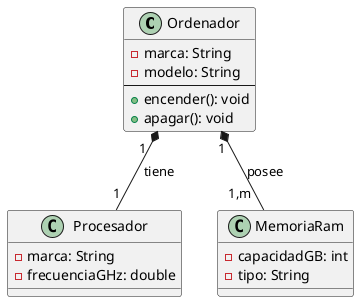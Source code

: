 @startuml
class Ordenador {
    -marca: String
    -modelo: String
    --
    +encender(): void
    +apagar(): void
}

class Procesador {
    -marca: String
    -frecuenciaGHz: double
}

class MemoriaRam {
    -capacidadGB: int
    -tipo: String
}
Ordenador "1  " *-- "1" Procesador : tiene
Ordenador "1" *-- "1,m  " MemoriaRam : posee
@enduml